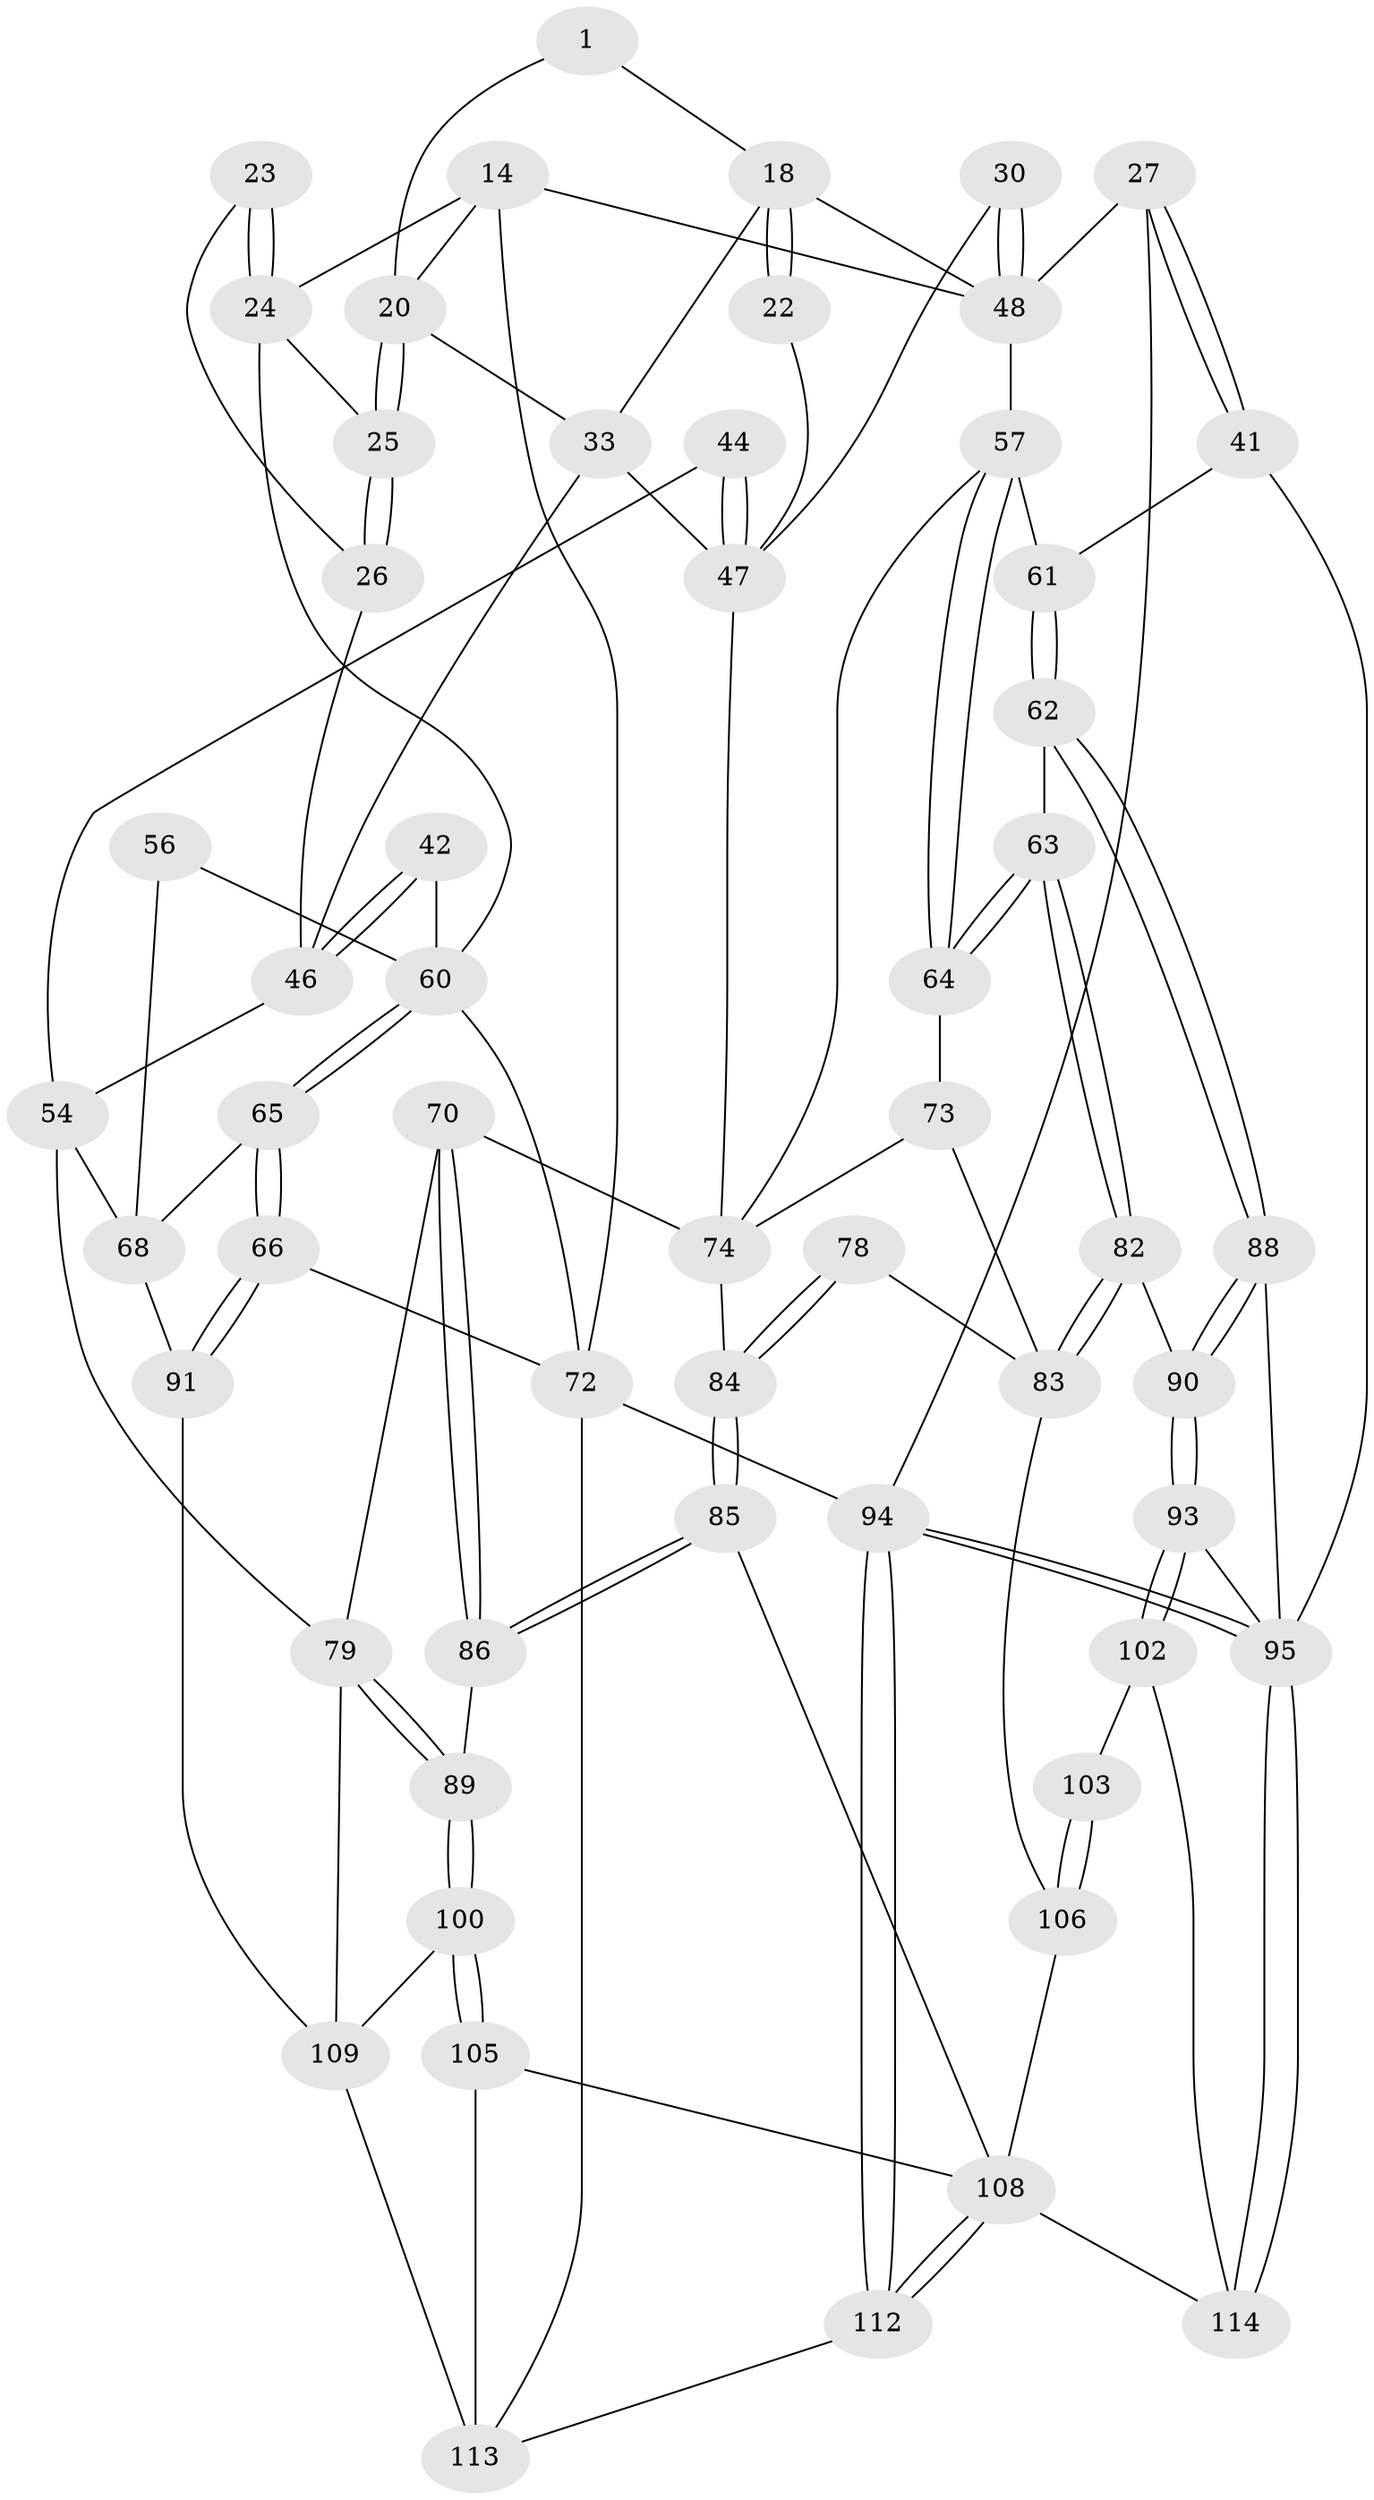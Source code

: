 // original degree distribution, {3: 0.017543859649122806, 4: 0.23684210526315788, 6: 0.21929824561403508, 5: 0.5263157894736842}
// Generated by graph-tools (version 1.1) at 2025/01/03/09/25 05:01:40]
// undirected, 57 vertices, 127 edges
graph export_dot {
graph [start="1"]
  node [color=gray90,style=filled];
  1 [pos="+0.39071662048021144+0"];
  14 [pos="+0+0",super="+10"];
  18 [pos="+0.3785167078749507+0.05660437458038161",super="+3"];
  20 [pos="+0.27845430485868194+0.10886494938729689",super="+9"];
  22 [pos="+0.4761709117540343+0.18667774012637647"];
  23 [pos="+0.08938684934522957+0.19639781530425393"];
  24 [pos="+0.07956005337579307+0.20035873637105098",super="+17+16"];
  25 [pos="+0.21454609522877258+0.13257371626931855",super="+15"];
  26 [pos="+0.196059973810035+0.16219042126395253"];
  27 [pos="+0.9034098922906005+0.20902415706254995",super="+21"];
  30 [pos="+0.6438659402273821+0.26386195480776614"];
  33 [pos="+0.365320976583303+0.20353262668391878",super="+19"];
  41 [pos="+0.9393087471244511+0.24189963692570618",super="+40"];
  42 [pos="+0.2123944290500272+0.2864818539494992"];
  44 [pos="+0.37731488534059504+0.38099130846636214"];
  46 [pos="+0.2778922244783309+0.379401334822699",super="+34+35"];
  47 [pos="+0.46688186180583247+0.4075603691058943",super="+31+32+36"];
  48 [pos="+0.6450976715776733+0.2647601841995333",super="+28+29"];
  54 [pos="+0.26494597952703564+0.4135071147640868",super="+45"];
  56 [pos="+0.1280124204628576+0.37498476871778197",super="+51"];
  57 [pos="+0.6784249235074122+0.34506149741900893",super="+50"];
  60 [pos="+0.06045642258798701+0.4322603060741061",super="+53+43"];
  61 [pos="+0.7901359120778251+0.475037880875466",super="+49"];
  62 [pos="+0.7880476584426357+0.48203037527116627"];
  63 [pos="+0.7544583264196194+0.4916506112793852"];
  64 [pos="+0.702696925806505+0.4507211635046905"];
  65 [pos="+0.0336120876975934+0.5056708043536569"];
  66 [pos="+0+0.6263040245775356"];
  68 [pos="+0.200409423349633+0.4987985899254064",super="+55"];
  70 [pos="+0.42613073096096016+0.5117786997209393"];
  72 [pos="+0+1",super="+13+67"];
  73 [pos="+0.658847823186394+0.4656502610884968"];
  74 [pos="+0.6127430393806217+0.47441779104631304",super="+59+69"];
  78 [pos="+0.5991474501816751+0.5985770483671227"];
  79 [pos="+0.26470079244711026+0.6018220688496383",super="+71"];
  82 [pos="+0.7261413764953648+0.6273790073787058"];
  83 [pos="+0.7091795214294948+0.6528839604672126",super="+77"];
  84 [pos="+0.5425040708645641+0.607497218788847",super="+76+75"];
  85 [pos="+0.4868700450321692+0.6652016992741044"];
  86 [pos="+0.40742413941964617+0.6164165538160524"];
  88 [pos="+0.941918312284745+0.5008492949859011"];
  89 [pos="+0.3169619013422276+0.6448540359085259"];
  90 [pos="+0.9061609829967286+0.6204406754829652"];
  91 [pos="+0.022905379166416724+0.7082639105565335",super="+81"];
  93 [pos="+0.9664440410129634+0.8358425615612557"];
  94 [pos="+1+1",super="+12"];
  95 [pos="+1+1",super="+92+87"];
  100 [pos="+0.31379620376274764+0.7670364450875785"];
  102 [pos="+0.8460236140453716+0.8164691659643809"];
  103 [pos="+0.7883340248114241+0.7817944983813375"];
  105 [pos="+0.3722589828343958+0.8280494019617228"];
  106 [pos="+0.6344349328446302+0.8983820809937008",super="+97+96"];
  108 [pos="+0.5865208614226798+1",super="+104+98+107"];
  109 [pos="+0.11976559311078105+0.8174939186637449",super="+101+99+80"];
  112 [pos="+0.5328210993814622+1"];
  113 [pos="+0.3490410103737555+1",super="+110+111"];
  114 [pos="+0.7287649562555839+0.9411939908168635"];
  1 -- 18;
  1 -- 20;
  14 -- 24;
  14 -- 72;
  14 -- 48;
  14 -- 20;
  18 -- 22 [weight=2];
  18 -- 22;
  18 -- 48;
  18 -- 33;
  20 -- 25 [weight=2];
  20 -- 25;
  20 -- 33;
  22 -- 47;
  23 -- 24 [weight=2];
  23 -- 24;
  23 -- 26;
  24 -- 25;
  24 -- 60;
  25 -- 26;
  25 -- 26;
  26 -- 46;
  27 -- 41;
  27 -- 41;
  27 -- 48 [weight=3];
  27 -- 94;
  30 -- 48 [weight=2];
  30 -- 48;
  30 -- 47;
  33 -- 47;
  33 -- 46;
  41 -- 61 [weight=2];
  41 -- 95;
  42 -- 46 [weight=2];
  42 -- 46;
  42 -- 60;
  44 -- 47 [weight=2];
  44 -- 47;
  44 -- 54;
  46 -- 54;
  47 -- 74;
  48 -- 57;
  54 -- 68;
  54 -- 79;
  56 -- 60 [weight=3];
  56 -- 68;
  57 -- 64;
  57 -- 64;
  57 -- 74;
  57 -- 61;
  60 -- 65;
  60 -- 65;
  60 -- 72 [weight=2];
  61 -- 62;
  61 -- 62;
  62 -- 63;
  62 -- 88;
  62 -- 88;
  63 -- 64;
  63 -- 64;
  63 -- 82;
  63 -- 82;
  64 -- 73;
  65 -- 66;
  65 -- 66;
  65 -- 68;
  66 -- 91;
  66 -- 91;
  66 -- 72;
  68 -- 91;
  70 -- 86;
  70 -- 86;
  70 -- 74;
  70 -- 79;
  72 -- 94 [weight=2];
  72 -- 113;
  73 -- 74;
  73 -- 83;
  74 -- 84 [weight=2];
  78 -- 84 [weight=2];
  78 -- 84;
  78 -- 83;
  79 -- 89;
  79 -- 89;
  79 -- 109;
  82 -- 83;
  82 -- 83;
  82 -- 90;
  83 -- 106;
  84 -- 85;
  84 -- 85;
  85 -- 86;
  85 -- 86;
  85 -- 108;
  86 -- 89;
  88 -- 90;
  88 -- 90;
  88 -- 95;
  89 -- 100;
  89 -- 100;
  90 -- 93;
  90 -- 93;
  91 -- 109 [weight=2];
  93 -- 102;
  93 -- 102;
  93 -- 95;
  94 -- 95 [weight=2];
  94 -- 95;
  94 -- 112;
  94 -- 112;
  95 -- 114;
  95 -- 114;
  100 -- 105;
  100 -- 105;
  100 -- 109;
  102 -- 103;
  102 -- 114;
  103 -- 106 [weight=2];
  103 -- 106;
  105 -- 108;
  105 -- 113;
  106 -- 108 [weight=2];
  108 -- 112;
  108 -- 112;
  108 -- 114;
  109 -- 113 [weight=2];
  112 -- 113;
}
